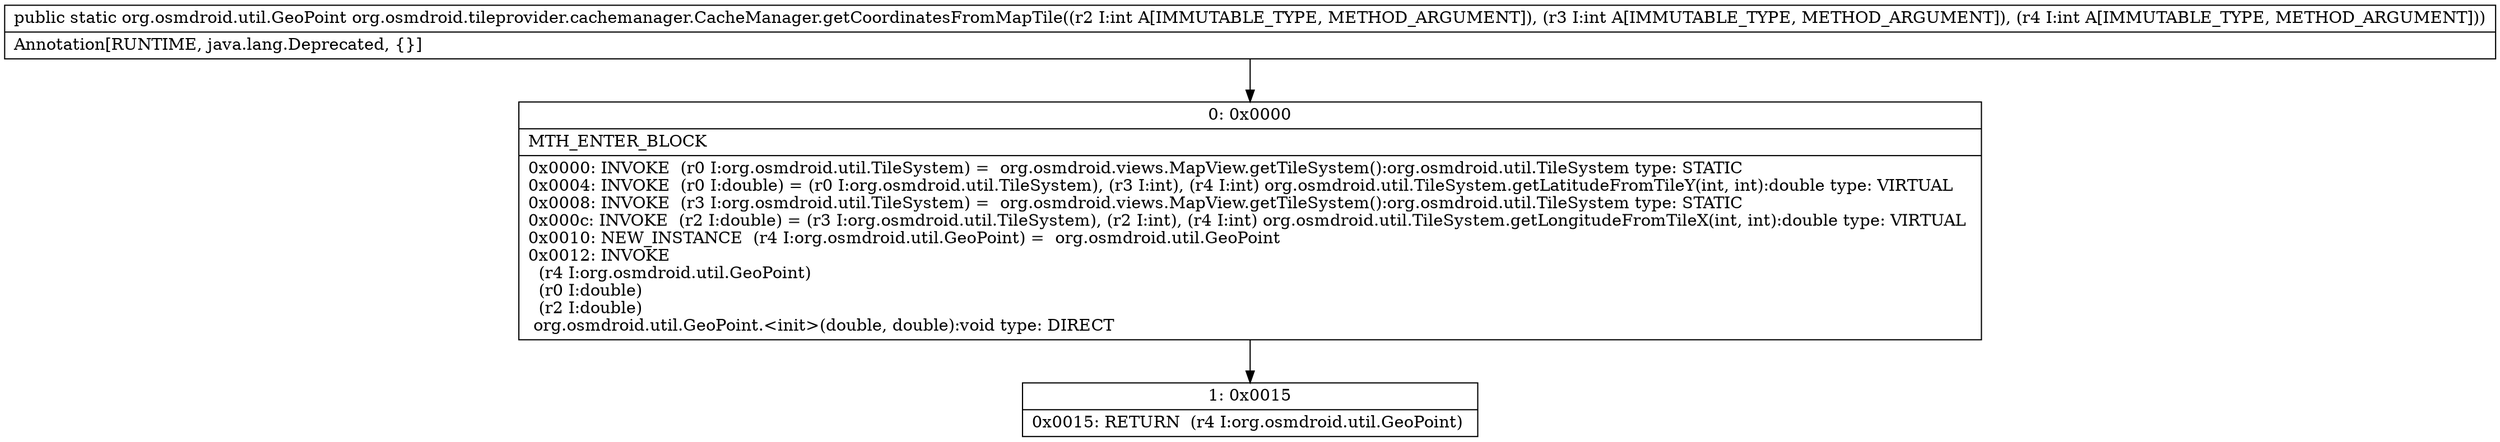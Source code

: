 digraph "CFG fororg.osmdroid.tileprovider.cachemanager.CacheManager.getCoordinatesFromMapTile(III)Lorg\/osmdroid\/util\/GeoPoint;" {
Node_0 [shape=record,label="{0\:\ 0x0000|MTH_ENTER_BLOCK\l|0x0000: INVOKE  (r0 I:org.osmdroid.util.TileSystem) =  org.osmdroid.views.MapView.getTileSystem():org.osmdroid.util.TileSystem type: STATIC \l0x0004: INVOKE  (r0 I:double) = (r0 I:org.osmdroid.util.TileSystem), (r3 I:int), (r4 I:int) org.osmdroid.util.TileSystem.getLatitudeFromTileY(int, int):double type: VIRTUAL \l0x0008: INVOKE  (r3 I:org.osmdroid.util.TileSystem) =  org.osmdroid.views.MapView.getTileSystem():org.osmdroid.util.TileSystem type: STATIC \l0x000c: INVOKE  (r2 I:double) = (r3 I:org.osmdroid.util.TileSystem), (r2 I:int), (r4 I:int) org.osmdroid.util.TileSystem.getLongitudeFromTileX(int, int):double type: VIRTUAL \l0x0010: NEW_INSTANCE  (r4 I:org.osmdroid.util.GeoPoint) =  org.osmdroid.util.GeoPoint \l0x0012: INVOKE  \l  (r4 I:org.osmdroid.util.GeoPoint)\l  (r0 I:double)\l  (r2 I:double)\l org.osmdroid.util.GeoPoint.\<init\>(double, double):void type: DIRECT \l}"];
Node_1 [shape=record,label="{1\:\ 0x0015|0x0015: RETURN  (r4 I:org.osmdroid.util.GeoPoint) \l}"];
MethodNode[shape=record,label="{public static org.osmdroid.util.GeoPoint org.osmdroid.tileprovider.cachemanager.CacheManager.getCoordinatesFromMapTile((r2 I:int A[IMMUTABLE_TYPE, METHOD_ARGUMENT]), (r3 I:int A[IMMUTABLE_TYPE, METHOD_ARGUMENT]), (r4 I:int A[IMMUTABLE_TYPE, METHOD_ARGUMENT]))  | Annotation[RUNTIME, java.lang.Deprecated, \{\}]\l}"];
MethodNode -> Node_0;
Node_0 -> Node_1;
}

